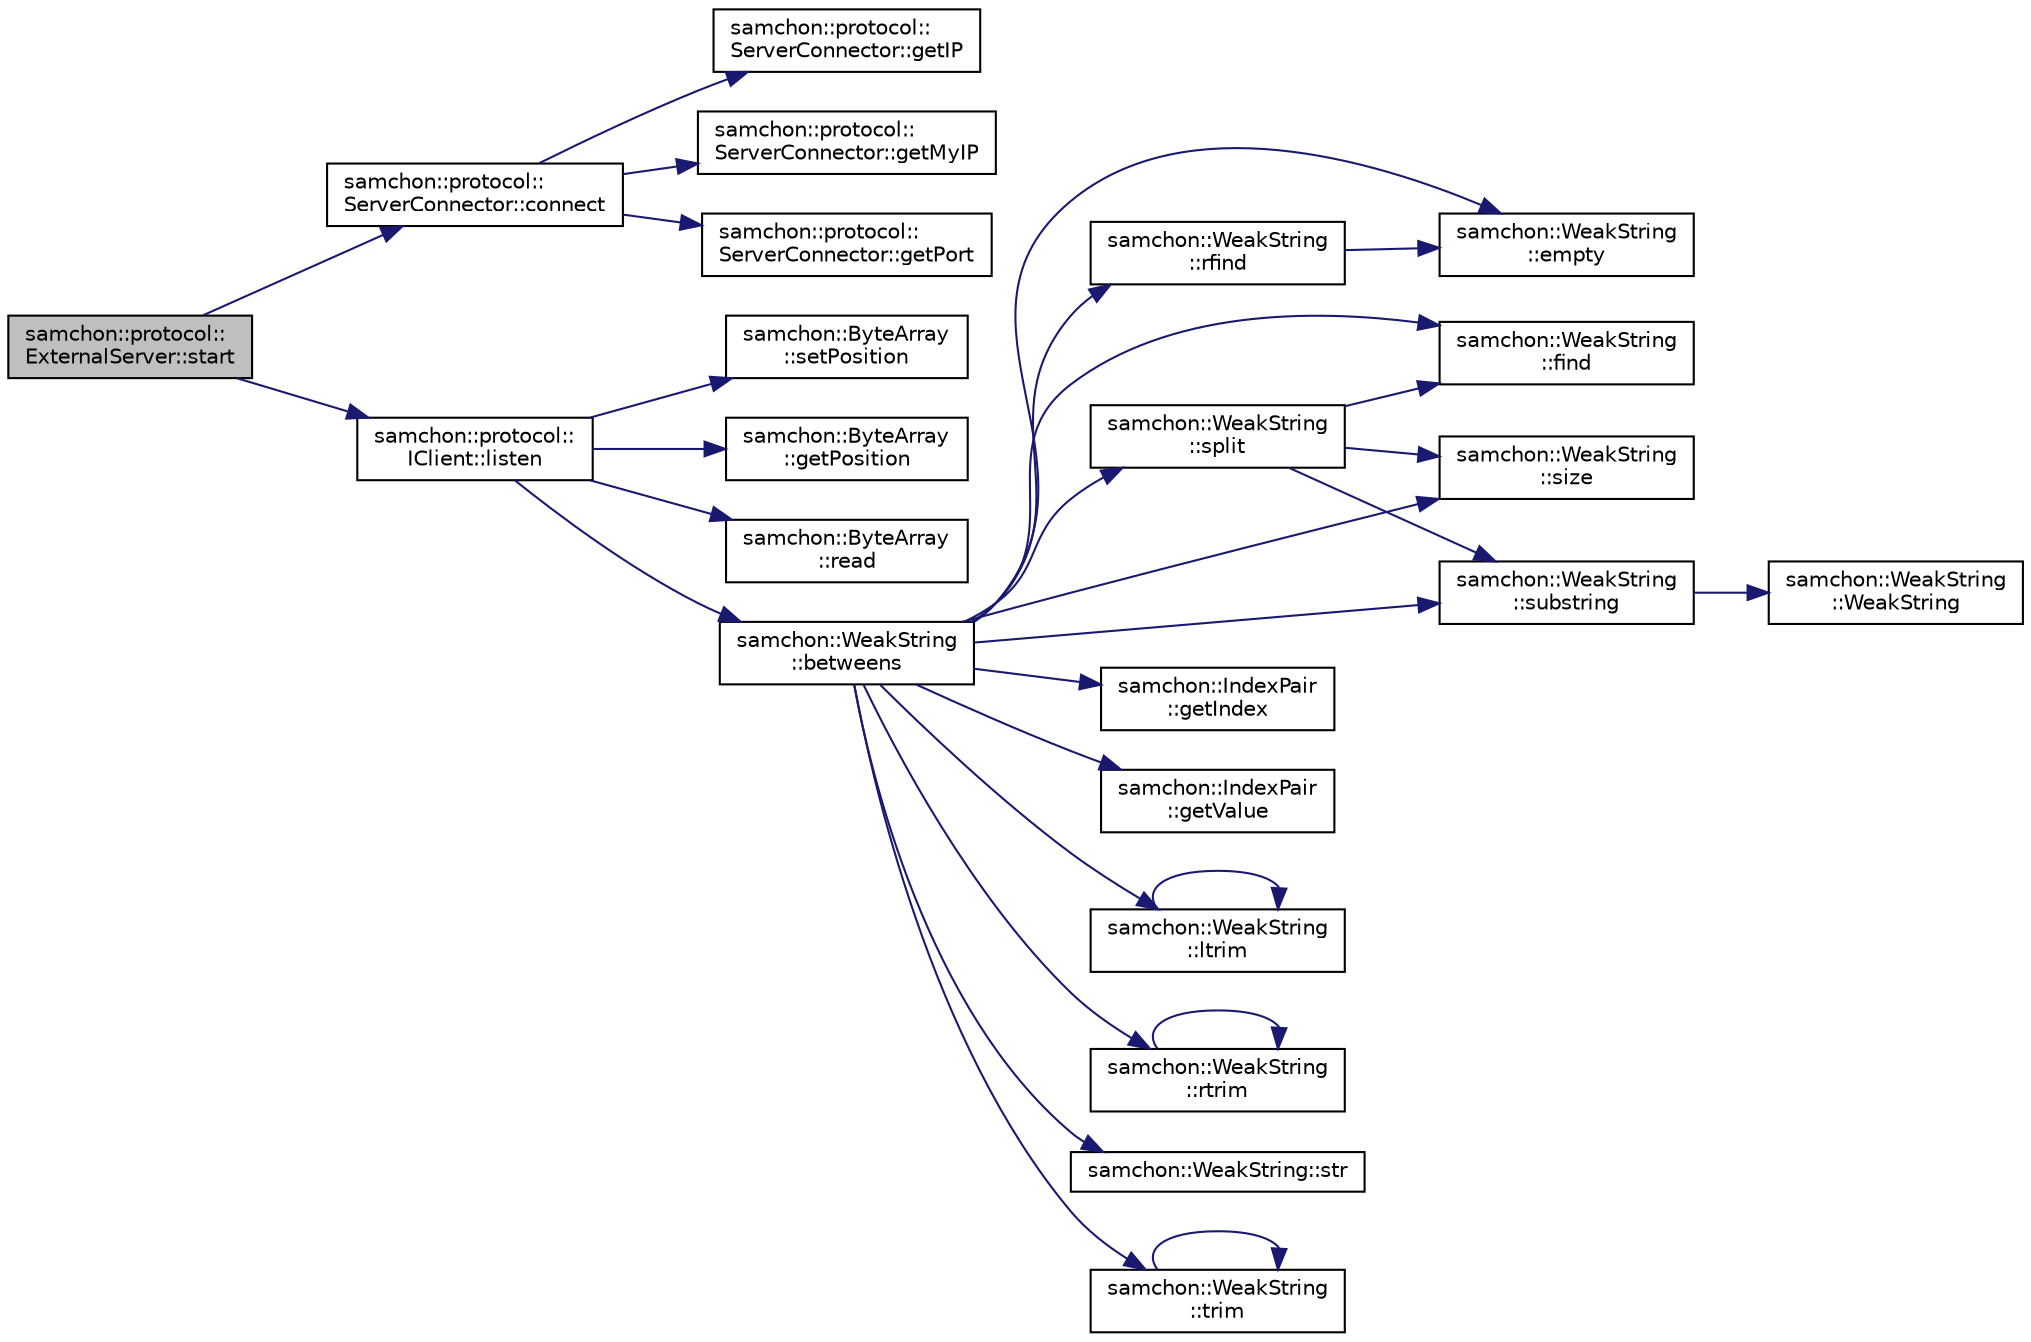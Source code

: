 digraph "samchon::protocol::ExternalServer::start"
{
  edge [fontname="Helvetica",fontsize="10",labelfontname="Helvetica",labelfontsize="10"];
  node [fontname="Helvetica",fontsize="10",shape=record];
  rankdir="LR";
  Node1 [label="samchon::protocol::\lExternalServer::start",height=0.2,width=0.4,color="black", fillcolor="grey75", style="filled", fontcolor="black"];
  Node1 -> Node2 [color="midnightblue",fontsize="10",style="solid",fontname="Helvetica"];
  Node2 [label="samchon::protocol::\lServerConnector::connect",height=0.2,width=0.4,color="black", fillcolor="white", style="filled",URL="$db/d72/classsamchon_1_1protocol_1_1ServerConnector.html#a562adfa91306c7736a381ba52e3ad1b5",tooltip="Connect to a server. "];
  Node2 -> Node3 [color="midnightblue",fontsize="10",style="solid",fontname="Helvetica"];
  Node3 [label="samchon::protocol::\lServerConnector::getIP",height=0.2,width=0.4,color="black", fillcolor="white", style="filled",URL="$db/d72/classsamchon_1_1protocol_1_1ServerConnector.html#a1576ae08967035ba65c69521988a3326",tooltip="Destinatio IP. "];
  Node2 -> Node4 [color="midnightblue",fontsize="10",style="solid",fontname="Helvetica"];
  Node4 [label="samchon::protocol::\lServerConnector::getMyIP",height=0.2,width=0.4,color="black", fillcolor="white", style="filled",URL="$db/d72/classsamchon_1_1protocol_1_1ServerConnector.html#a4845ab8b2748d754bda46862b98b9c38",tooltip="(optional) My IP, if you want to bind "];
  Node2 -> Node5 [color="midnightblue",fontsize="10",style="solid",fontname="Helvetica"];
  Node5 [label="samchon::protocol::\lServerConnector::getPort",height=0.2,width=0.4,color="black", fillcolor="white", style="filled",URL="$db/d72/classsamchon_1_1protocol_1_1ServerConnector.html#afebf5cde39e0fdba2579c3fd3a551ef1",tooltip="Destination port. "];
  Node1 -> Node6 [color="midnightblue",fontsize="10",style="solid",fontname="Helvetica"];
  Node6 [label="samchon::protocol::\lIClient::listen",height=0.2,width=0.4,color="black", fillcolor="white", style="filled",URL="$d3/dc8/classsamchon_1_1protocol_1_1IClient.html#a2c36bef1ddcc101dd1e1364ab22f4ee3",tooltip="Listens message from a related system. "];
  Node6 -> Node7 [color="midnightblue",fontsize="10",style="solid",fontname="Helvetica"];
  Node7 [label="samchon::ByteArray\l::getPosition",height=0.2,width=0.4,color="black", fillcolor="white", style="filled",URL="$dc/d37/classsamchon_1_1ByteArray.html#a7561bac8525bdad12c9e59202cf83c73",tooltip="Get position. "];
  Node6 -> Node8 [color="midnightblue",fontsize="10",style="solid",fontname="Helvetica"];
  Node8 [label="samchon::ByteArray\l::read",height=0.2,width=0.4,color="black", fillcolor="white", style="filled",URL="$dc/d37/classsamchon_1_1ByteArray.html#a6ec82a573fa3bcfcd1abd05bc9a26447",tooltip="Read data. "];
  Node6 -> Node9 [color="midnightblue",fontsize="10",style="solid",fontname="Helvetica"];
  Node9 [label="samchon::WeakString\l::betweens",height=0.2,width=0.4,color="black", fillcolor="white", style="filled",URL="$d8/de4/classsamchon_1_1WeakString.html#a2db7fada61c0ffa5d5a31499a40c772c",tooltip="Generates substrings. "];
  Node9 -> Node10 [color="midnightblue",fontsize="10",style="solid",fontname="Helvetica"];
  Node10 [label="samchon::WeakString\l::empty",height=0.2,width=0.4,color="black", fillcolor="white", style="filled",URL="$d8/de4/classsamchon_1_1WeakString.html#aea3cc33e2062435b207001226302f084",tooltip="Tests wheter string is emtpy. "];
  Node9 -> Node11 [color="midnightblue",fontsize="10",style="solid",fontname="Helvetica"];
  Node11 [label="samchon::WeakString\l::find",height=0.2,width=0.4,color="black", fillcolor="white", style="filled",URL="$d8/de4/classsamchon_1_1WeakString.html#ad247dd0839f218494eb0bc9aac907f2b",tooltip="Finds first occurence in string. "];
  Node9 -> Node12 [color="midnightblue",fontsize="10",style="solid",fontname="Helvetica"];
  Node12 [label="samchon::IndexPair\l::getIndex",height=0.2,width=0.4,color="black", fillcolor="white", style="filled",URL="$d2/dc0/classsamchon_1_1IndexPair.html#a1694bcd398f96f02c8464a5d303fa90c",tooltip="Get index. "];
  Node9 -> Node13 [color="midnightblue",fontsize="10",style="solid",fontname="Helvetica"];
  Node13 [label="samchon::IndexPair\l::getValue",height=0.2,width=0.4,color="black", fillcolor="white", style="filled",URL="$d2/dc0/classsamchon_1_1IndexPair.html#a351d47f786d83ada6c967c83b6542aa3",tooltip="Get const value. "];
  Node9 -> Node14 [color="midnightblue",fontsize="10",style="solid",fontname="Helvetica"];
  Node14 [label="samchon::WeakString\l::ltrim",height=0.2,width=0.4,color="black", fillcolor="white", style="filled",URL="$d8/de4/classsamchon_1_1WeakString.html#aed85460cc007d41fdbb4d51533781719",tooltip="Removes all designated characters from the beginning of the specified string. "];
  Node14 -> Node14 [color="midnightblue",fontsize="10",style="solid",fontname="Helvetica"];
  Node9 -> Node15 [color="midnightblue",fontsize="10",style="solid",fontname="Helvetica"];
  Node15 [label="samchon::WeakString\l::rfind",height=0.2,width=0.4,color="black", fillcolor="white", style="filled",URL="$d8/de4/classsamchon_1_1WeakString.html#a75b1a3336c329b341b371bc02b911f2c",tooltip="Finds last occurence in string. "];
  Node15 -> Node10 [color="midnightblue",fontsize="10",style="solid",fontname="Helvetica"];
  Node9 -> Node16 [color="midnightblue",fontsize="10",style="solid",fontname="Helvetica"];
  Node16 [label="samchon::WeakString\l::rtrim",height=0.2,width=0.4,color="black", fillcolor="white", style="filled",URL="$d8/de4/classsamchon_1_1WeakString.html#ad50078bfe61fef3e6906340ff9754f3a",tooltip="Removes all designated characters from the end of the specified string. "];
  Node16 -> Node16 [color="midnightblue",fontsize="10",style="solid",fontname="Helvetica"];
  Node9 -> Node17 [color="midnightblue",fontsize="10",style="solid",fontname="Helvetica"];
  Node17 [label="samchon::WeakString\l::size",height=0.2,width=0.4,color="black", fillcolor="white", style="filled",URL="$d8/de4/classsamchon_1_1WeakString.html#a16f0338f83a3a5d38b75d6000e69df01",tooltip="Returns size of the characters which are being referenced. "];
  Node9 -> Node18 [color="midnightblue",fontsize="10",style="solid",fontname="Helvetica"];
  Node18 [label="samchon::WeakString\l::split",height=0.2,width=0.4,color="black", fillcolor="white", style="filled",URL="$d8/de4/classsamchon_1_1WeakString.html#a6bd289c535d4ef1761a72a53d87f43ba",tooltip="Generates substrings. "];
  Node18 -> Node11 [color="midnightblue",fontsize="10",style="solid",fontname="Helvetica"];
  Node18 -> Node17 [color="midnightblue",fontsize="10",style="solid",fontname="Helvetica"];
  Node18 -> Node19 [color="midnightblue",fontsize="10",style="solid",fontname="Helvetica"];
  Node19 [label="samchon::WeakString\l::substring",height=0.2,width=0.4,color="black", fillcolor="white", style="filled",URL="$d8/de4/classsamchon_1_1WeakString.html#a0d01b7430d7d227dfa96c997025dad90",tooltip="Generates a substring. "];
  Node19 -> Node20 [color="midnightblue",fontsize="10",style="solid",fontname="Helvetica"];
  Node20 [label="samchon::WeakString\l::WeakString",height=0.2,width=0.4,color="black", fillcolor="white", style="filled",URL="$d8/de4/classsamchon_1_1WeakString.html#a7117e5668f755a540916a7465fdc7392",tooltip="Default Constructor does not reference any character. "];
  Node9 -> Node21 [color="midnightblue",fontsize="10",style="solid",fontname="Helvetica"];
  Node21 [label="samchon::WeakString::str",height=0.2,width=0.4,color="black", fillcolor="white", style="filled",URL="$d8/de4/classsamchon_1_1WeakString.html#aa9b4f1ebc5d325b1518b1bb56902d57d",tooltip="Get the string content. "];
  Node9 -> Node19 [color="midnightblue",fontsize="10",style="solid",fontname="Helvetica"];
  Node9 -> Node22 [color="midnightblue",fontsize="10",style="solid",fontname="Helvetica"];
  Node22 [label="samchon::WeakString\l::trim",height=0.2,width=0.4,color="black", fillcolor="white", style="filled",URL="$d8/de4/classsamchon_1_1WeakString.html#af8eb535462d0af3ee332ffd2360d0217",tooltip="Removes all designated characters from the beginning and end of the specified string. "];
  Node22 -> Node22 [color="midnightblue",fontsize="10",style="solid",fontname="Helvetica"];
  Node6 -> Node23 [color="midnightblue",fontsize="10",style="solid",fontname="Helvetica"];
  Node23 [label="samchon::ByteArray\l::setPosition",height=0.2,width=0.4,color="black", fillcolor="white", style="filled",URL="$dc/d37/classsamchon_1_1ByteArray.html#a0c4580ad911f818f370cd000c982c547",tooltip="Set poisition. "];
}
